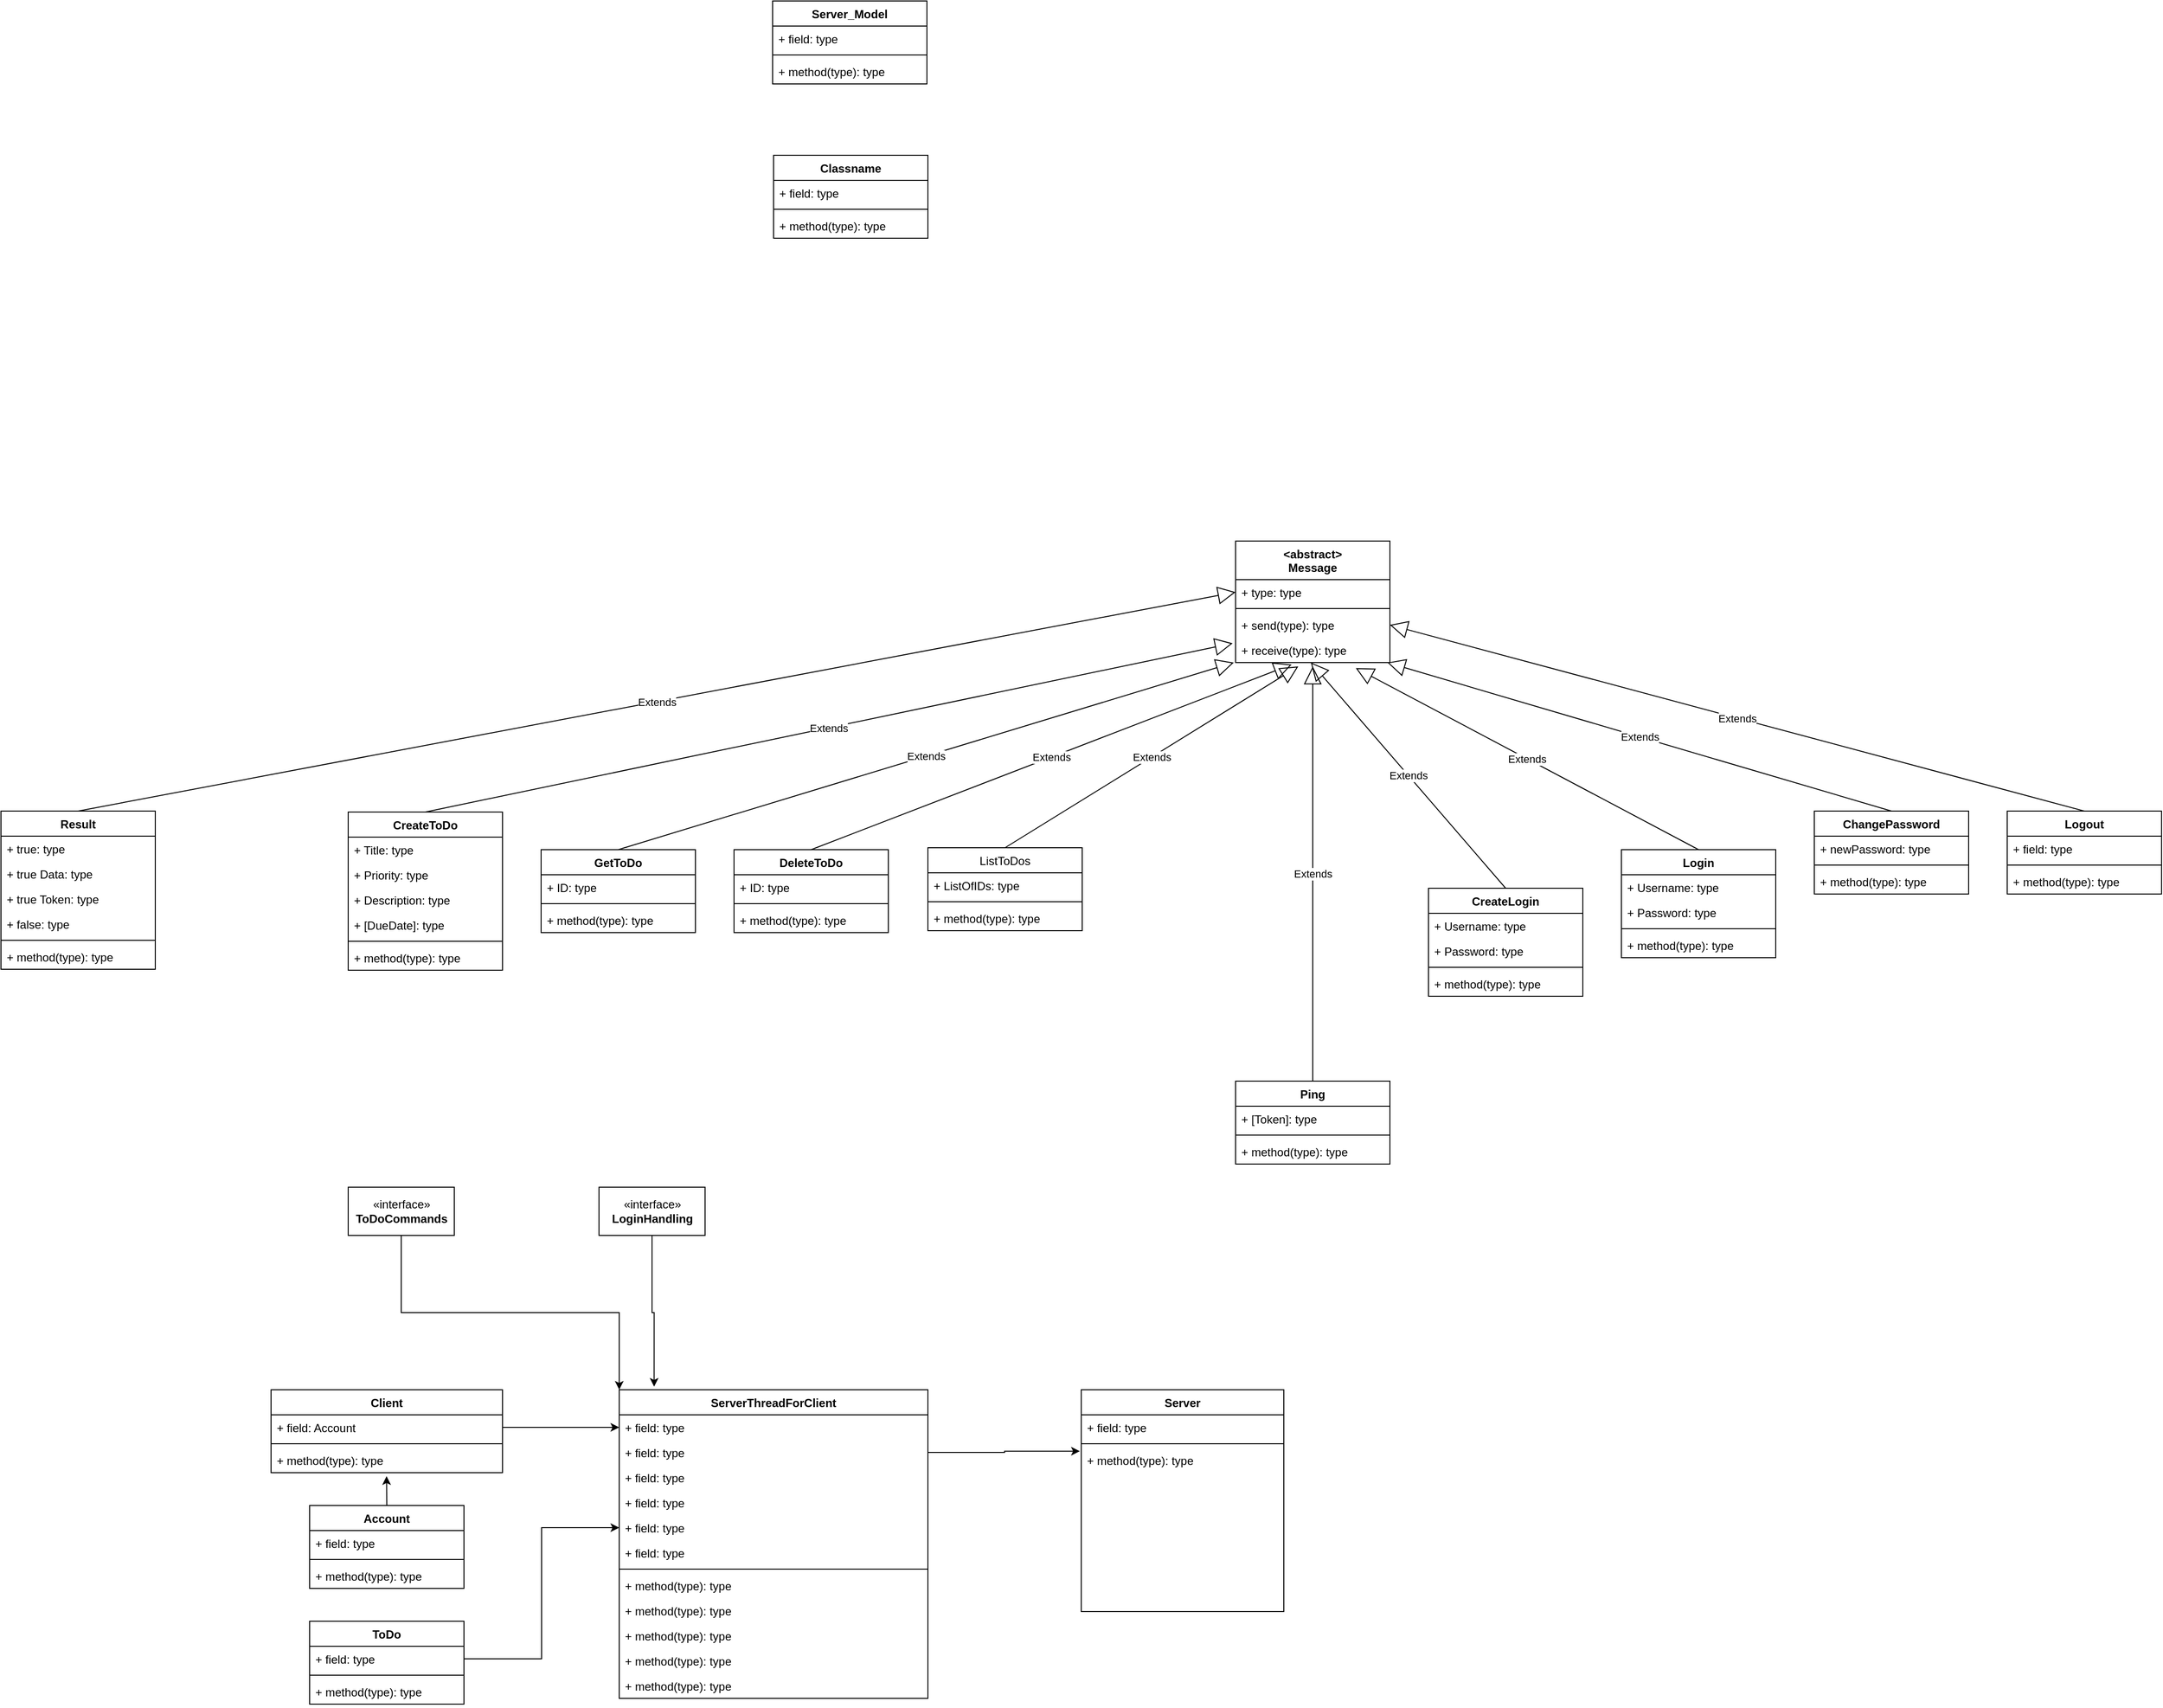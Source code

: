 <mxfile version="13.9.9" type="device" pages="2"><diagram id="no9WudZWAR67EoonctpQ" name="Klassenhierarchie"><mxGraphModel dx="1278" dy="948" grid="1" gridSize="10" guides="1" tooltips="1" connect="1" arrows="1" fold="1" page="1" pageScale="1" pageWidth="827" pageHeight="1169" math="0" shadow="0"><root><mxCell id="0"/><mxCell id="1" parent="0"/><mxCell id="TeXNoeXtq7g50QAQcH3q-9" value="ServerThreadForClient" style="swimlane;fontStyle=1;align=center;verticalAlign=top;childLayout=stackLayout;horizontal=1;startSize=26;horizontalStack=0;resizeParent=1;resizeParentMax=0;resizeLast=0;collapsible=1;marginBottom=0;" parent="1" vertex="1"><mxGeometry x="921" y="1560" width="320" height="320" as="geometry"/></mxCell><mxCell id="TeXNoeXtq7g50QAQcH3q-10" value="+ field: type" style="text;strokeColor=none;fillColor=none;align=left;verticalAlign=top;spacingLeft=4;spacingRight=4;overflow=hidden;rotatable=0;points=[[0,0.5],[1,0.5]];portConstraint=eastwest;" parent="TeXNoeXtq7g50QAQcH3q-9" vertex="1"><mxGeometry y="26" width="320" height="26" as="geometry"/></mxCell><mxCell id="2ueQhYWC2vpE7YcNVp2Y-5" value="+ field: type" style="text;strokeColor=none;fillColor=none;align=left;verticalAlign=top;spacingLeft=4;spacingRight=4;overflow=hidden;rotatable=0;points=[[0,0.5],[1,0.5]];portConstraint=eastwest;" vertex="1" parent="TeXNoeXtq7g50QAQcH3q-9"><mxGeometry y="52" width="320" height="26" as="geometry"/></mxCell><mxCell id="2ueQhYWC2vpE7YcNVp2Y-6" value="+ field: type" style="text;strokeColor=none;fillColor=none;align=left;verticalAlign=top;spacingLeft=4;spacingRight=4;overflow=hidden;rotatable=0;points=[[0,0.5],[1,0.5]];portConstraint=eastwest;" vertex="1" parent="TeXNoeXtq7g50QAQcH3q-9"><mxGeometry y="78" width="320" height="26" as="geometry"/></mxCell><mxCell id="2ueQhYWC2vpE7YcNVp2Y-7" value="+ field: type" style="text;strokeColor=none;fillColor=none;align=left;verticalAlign=top;spacingLeft=4;spacingRight=4;overflow=hidden;rotatable=0;points=[[0,0.5],[1,0.5]];portConstraint=eastwest;" vertex="1" parent="TeXNoeXtq7g50QAQcH3q-9"><mxGeometry y="104" width="320" height="26" as="geometry"/></mxCell><mxCell id="2ueQhYWC2vpE7YcNVp2Y-8" value="+ field: type" style="text;strokeColor=none;fillColor=none;align=left;verticalAlign=top;spacingLeft=4;spacingRight=4;overflow=hidden;rotatable=0;points=[[0,0.5],[1,0.5]];portConstraint=eastwest;" vertex="1" parent="TeXNoeXtq7g50QAQcH3q-9"><mxGeometry y="130" width="320" height="26" as="geometry"/></mxCell><mxCell id="2ueQhYWC2vpE7YcNVp2Y-9" value="+ field: type" style="text;strokeColor=none;fillColor=none;align=left;verticalAlign=top;spacingLeft=4;spacingRight=4;overflow=hidden;rotatable=0;points=[[0,0.5],[1,0.5]];portConstraint=eastwest;" vertex="1" parent="TeXNoeXtq7g50QAQcH3q-9"><mxGeometry y="156" width="320" height="26" as="geometry"/></mxCell><mxCell id="TeXNoeXtq7g50QAQcH3q-11" value="" style="line;strokeWidth=1;fillColor=none;align=left;verticalAlign=middle;spacingTop=-1;spacingLeft=3;spacingRight=3;rotatable=0;labelPosition=right;points=[];portConstraint=eastwest;" parent="TeXNoeXtq7g50QAQcH3q-9" vertex="1"><mxGeometry y="182" width="320" height="8" as="geometry"/></mxCell><mxCell id="TeXNoeXtq7g50QAQcH3q-12" value="+ method(type): type" style="text;strokeColor=none;fillColor=none;align=left;verticalAlign=top;spacingLeft=4;spacingRight=4;overflow=hidden;rotatable=0;points=[[0,0.5],[1,0.5]];portConstraint=eastwest;" parent="TeXNoeXtq7g50QAQcH3q-9" vertex="1"><mxGeometry y="190" width="320" height="26" as="geometry"/></mxCell><mxCell id="2ueQhYWC2vpE7YcNVp2Y-2" value="+ method(type): type" style="text;strokeColor=none;fillColor=none;align=left;verticalAlign=top;spacingLeft=4;spacingRight=4;overflow=hidden;rotatable=0;points=[[0,0.5],[1,0.5]];portConstraint=eastwest;" vertex="1" parent="TeXNoeXtq7g50QAQcH3q-9"><mxGeometry y="216" width="320" height="26" as="geometry"/></mxCell><mxCell id="2ueQhYWC2vpE7YcNVp2Y-10" value="+ method(type): type" style="text;strokeColor=none;fillColor=none;align=left;verticalAlign=top;spacingLeft=4;spacingRight=4;overflow=hidden;rotatable=0;points=[[0,0.5],[1,0.5]];portConstraint=eastwest;" vertex="1" parent="TeXNoeXtq7g50QAQcH3q-9"><mxGeometry y="242" width="320" height="26" as="geometry"/></mxCell><mxCell id="2ueQhYWC2vpE7YcNVp2Y-4" value="+ method(type): type" style="text;strokeColor=none;fillColor=none;align=left;verticalAlign=top;spacingLeft=4;spacingRight=4;overflow=hidden;rotatable=0;points=[[0,0.5],[1,0.5]];portConstraint=eastwest;" vertex="1" parent="TeXNoeXtq7g50QAQcH3q-9"><mxGeometry y="268" width="320" height="26" as="geometry"/></mxCell><mxCell id="2ueQhYWC2vpE7YcNVp2Y-3" value="+ method(type): type" style="text;strokeColor=none;fillColor=none;align=left;verticalAlign=top;spacingLeft=4;spacingRight=4;overflow=hidden;rotatable=0;points=[[0,0.5],[1,0.5]];portConstraint=eastwest;" vertex="1" parent="TeXNoeXtq7g50QAQcH3q-9"><mxGeometry y="294" width="320" height="26" as="geometry"/></mxCell><mxCell id="TeXNoeXtq7g50QAQcH3q-13" value="Client" style="swimlane;fontStyle=1;align=center;verticalAlign=top;childLayout=stackLayout;horizontal=1;startSize=26;horizontalStack=0;resizeParent=1;resizeParentMax=0;resizeLast=0;collapsible=1;marginBottom=0;" parent="1" vertex="1"><mxGeometry x="560" y="1560" width="240" height="86" as="geometry"/></mxCell><mxCell id="TeXNoeXtq7g50QAQcH3q-14" value="+ field: Account" style="text;strokeColor=none;fillColor=none;align=left;verticalAlign=top;spacingLeft=4;spacingRight=4;overflow=hidden;rotatable=0;points=[[0,0.5],[1,0.5]];portConstraint=eastwest;" parent="TeXNoeXtq7g50QAQcH3q-13" vertex="1"><mxGeometry y="26" width="240" height="26" as="geometry"/></mxCell><mxCell id="TeXNoeXtq7g50QAQcH3q-15" value="" style="line;strokeWidth=1;fillColor=none;align=left;verticalAlign=middle;spacingTop=-1;spacingLeft=3;spacingRight=3;rotatable=0;labelPosition=right;points=[];portConstraint=eastwest;" parent="TeXNoeXtq7g50QAQcH3q-13" vertex="1"><mxGeometry y="52" width="240" height="8" as="geometry"/></mxCell><mxCell id="TeXNoeXtq7g50QAQcH3q-16" value="+ method(type): type" style="text;strokeColor=none;fillColor=none;align=left;verticalAlign=top;spacingLeft=4;spacingRight=4;overflow=hidden;rotatable=0;points=[[0,0.5],[1,0.5]];portConstraint=eastwest;" parent="TeXNoeXtq7g50QAQcH3q-13" vertex="1"><mxGeometry y="60" width="240" height="26" as="geometry"/></mxCell><mxCell id="2ueQhYWC2vpE7YcNVp2Y-13" style="edgeStyle=orthogonalEdgeStyle;rounded=0;orthogonalLoop=1;jettySize=auto;html=1;exitX=0.5;exitY=0;exitDx=0;exitDy=0;entryX=0.499;entryY=1.14;entryDx=0;entryDy=0;entryPerimeter=0;" edge="1" parent="1" source="TeXNoeXtq7g50QAQcH3q-17" target="TeXNoeXtq7g50QAQcH3q-16"><mxGeometry relative="1" as="geometry"/></mxCell><mxCell id="TeXNoeXtq7g50QAQcH3q-17" value="Account" style="swimlane;fontStyle=1;align=center;verticalAlign=top;childLayout=stackLayout;horizontal=1;startSize=26;horizontalStack=0;resizeParent=1;resizeParentMax=0;resizeLast=0;collapsible=1;marginBottom=0;" parent="1" vertex="1"><mxGeometry x="600" y="1680" width="160" height="86" as="geometry"/></mxCell><mxCell id="TeXNoeXtq7g50QAQcH3q-18" value="+ field: type" style="text;strokeColor=none;fillColor=none;align=left;verticalAlign=top;spacingLeft=4;spacingRight=4;overflow=hidden;rotatable=0;points=[[0,0.5],[1,0.5]];portConstraint=eastwest;" parent="TeXNoeXtq7g50QAQcH3q-17" vertex="1"><mxGeometry y="26" width="160" height="26" as="geometry"/></mxCell><mxCell id="TeXNoeXtq7g50QAQcH3q-19" value="" style="line;strokeWidth=1;fillColor=none;align=left;verticalAlign=middle;spacingTop=-1;spacingLeft=3;spacingRight=3;rotatable=0;labelPosition=right;points=[];portConstraint=eastwest;" parent="TeXNoeXtq7g50QAQcH3q-17" vertex="1"><mxGeometry y="52" width="160" height="8" as="geometry"/></mxCell><mxCell id="TeXNoeXtq7g50QAQcH3q-20" value="+ method(type): type" style="text;strokeColor=none;fillColor=none;align=left;verticalAlign=top;spacingLeft=4;spacingRight=4;overflow=hidden;rotatable=0;points=[[0,0.5],[1,0.5]];portConstraint=eastwest;" parent="TeXNoeXtq7g50QAQcH3q-17" vertex="1"><mxGeometry y="60" width="160" height="26" as="geometry"/></mxCell><mxCell id="TeXNoeXtq7g50QAQcH3q-21" value="Server" style="swimlane;fontStyle=1;align=center;verticalAlign=top;childLayout=stackLayout;horizontal=1;startSize=26;horizontalStack=0;resizeParent=1;resizeParentMax=0;resizeLast=0;collapsible=1;marginBottom=0;" parent="1" vertex="1"><mxGeometry x="1400" y="1560" width="210" height="230" as="geometry"/></mxCell><mxCell id="TeXNoeXtq7g50QAQcH3q-22" value="+ field: type" style="text;strokeColor=none;fillColor=none;align=left;verticalAlign=top;spacingLeft=4;spacingRight=4;overflow=hidden;rotatable=0;points=[[0,0.5],[1,0.5]];portConstraint=eastwest;" parent="TeXNoeXtq7g50QAQcH3q-21" vertex="1"><mxGeometry y="26" width="210" height="26" as="geometry"/></mxCell><mxCell id="TeXNoeXtq7g50QAQcH3q-23" value="" style="line;strokeWidth=1;fillColor=none;align=left;verticalAlign=middle;spacingTop=-1;spacingLeft=3;spacingRight=3;rotatable=0;labelPosition=right;points=[];portConstraint=eastwest;" parent="TeXNoeXtq7g50QAQcH3q-21" vertex="1"><mxGeometry y="52" width="210" height="8" as="geometry"/></mxCell><mxCell id="TeXNoeXtq7g50QAQcH3q-24" value="+ method(type): type" style="text;strokeColor=none;fillColor=none;align=left;verticalAlign=top;spacingLeft=4;spacingRight=4;overflow=hidden;rotatable=0;points=[[0,0.5],[1,0.5]];portConstraint=eastwest;" parent="TeXNoeXtq7g50QAQcH3q-21" vertex="1"><mxGeometry y="60" width="210" height="170" as="geometry"/></mxCell><mxCell id="TeXNoeXtq7g50QAQcH3q-25" value="ToDo" style="swimlane;fontStyle=1;align=center;verticalAlign=top;childLayout=stackLayout;horizontal=1;startSize=26;horizontalStack=0;resizeParent=1;resizeParentMax=0;resizeLast=0;collapsible=1;marginBottom=0;" parent="1" vertex="1"><mxGeometry x="600" y="1800" width="160" height="86" as="geometry"/></mxCell><mxCell id="TeXNoeXtq7g50QAQcH3q-26" value="+ field: type" style="text;strokeColor=none;fillColor=none;align=left;verticalAlign=top;spacingLeft=4;spacingRight=4;overflow=hidden;rotatable=0;points=[[0,0.5],[1,0.5]];portConstraint=eastwest;" parent="TeXNoeXtq7g50QAQcH3q-25" vertex="1"><mxGeometry y="26" width="160" height="26" as="geometry"/></mxCell><mxCell id="TeXNoeXtq7g50QAQcH3q-27" value="" style="line;strokeWidth=1;fillColor=none;align=left;verticalAlign=middle;spacingTop=-1;spacingLeft=3;spacingRight=3;rotatable=0;labelPosition=right;points=[];portConstraint=eastwest;" parent="TeXNoeXtq7g50QAQcH3q-25" vertex="1"><mxGeometry y="52" width="160" height="8" as="geometry"/></mxCell><mxCell id="TeXNoeXtq7g50QAQcH3q-28" value="+ method(type): type" style="text;strokeColor=none;fillColor=none;align=left;verticalAlign=top;spacingLeft=4;spacingRight=4;overflow=hidden;rotatable=0;points=[[0,0.5],[1,0.5]];portConstraint=eastwest;" parent="TeXNoeXtq7g50QAQcH3q-25" vertex="1"><mxGeometry y="60" width="160" height="26" as="geometry"/></mxCell><mxCell id="TeXNoeXtq7g50QAQcH3q-30" value="&lt;abstract&gt;&#10;Message" style="swimlane;fontStyle=1;align=center;verticalAlign=top;childLayout=stackLayout;horizontal=1;startSize=40;horizontalStack=0;resizeParent=1;resizeParentMax=0;resizeLast=0;collapsible=1;marginBottom=0;" parent="1" vertex="1"><mxGeometry x="1560" y="680" width="160" height="126" as="geometry"/></mxCell><mxCell id="TeXNoeXtq7g50QAQcH3q-31" value="+ type: type" style="text;strokeColor=none;fillColor=none;align=left;verticalAlign=top;spacingLeft=4;spacingRight=4;overflow=hidden;rotatable=0;points=[[0,0.5],[1,0.5]];portConstraint=eastwest;" parent="TeXNoeXtq7g50QAQcH3q-30" vertex="1"><mxGeometry y="40" width="160" height="26" as="geometry"/></mxCell><mxCell id="TeXNoeXtq7g50QAQcH3q-32" value="" style="line;strokeWidth=1;fillColor=none;align=left;verticalAlign=middle;spacingTop=-1;spacingLeft=3;spacingRight=3;rotatable=0;labelPosition=right;points=[];portConstraint=eastwest;" parent="TeXNoeXtq7g50QAQcH3q-30" vertex="1"><mxGeometry y="66" width="160" height="8" as="geometry"/></mxCell><mxCell id="TeXNoeXtq7g50QAQcH3q-33" value="+ send(type): type" style="text;strokeColor=none;fillColor=none;align=left;verticalAlign=top;spacingLeft=4;spacingRight=4;overflow=hidden;rotatable=0;points=[[0,0.5],[1,0.5]];portConstraint=eastwest;" parent="TeXNoeXtq7g50QAQcH3q-30" vertex="1"><mxGeometry y="74" width="160" height="26" as="geometry"/></mxCell><mxCell id="TeXNoeXtq7g50QAQcH3q-34" value="+ receive(type): type" style="text;strokeColor=none;fillColor=none;align=left;verticalAlign=top;spacingLeft=4;spacingRight=4;overflow=hidden;rotatable=0;points=[[0,0.5],[1,0.5]];portConstraint=eastwest;" parent="TeXNoeXtq7g50QAQcH3q-30" vertex="1"><mxGeometry y="100" width="160" height="26" as="geometry"/></mxCell><mxCell id="TeXNoeXtq7g50QAQcH3q-35" value="CreateLogin" style="swimlane;fontStyle=1;align=center;verticalAlign=top;childLayout=stackLayout;horizontal=1;startSize=26;horizontalStack=0;resizeParent=1;resizeParentMax=0;resizeLast=0;collapsible=1;marginBottom=0;" parent="1" vertex="1"><mxGeometry x="1760" y="1040" width="160" height="112" as="geometry"/></mxCell><mxCell id="TeXNoeXtq7g50QAQcH3q-39" value="Extends" style="endArrow=block;endSize=16;endFill=0;html=1;entryX=0.488;entryY=1;entryDx=0;entryDy=0;entryPerimeter=0;" parent="TeXNoeXtq7g50QAQcH3q-35" target="TeXNoeXtq7g50QAQcH3q-34" edge="1"><mxGeometry width="160" relative="1" as="geometry"><mxPoint x="80" as="sourcePoint"/><mxPoint x="240" as="targetPoint"/></mxGeometry></mxCell><mxCell id="TeXNoeXtq7g50QAQcH3q-36" value="+ Username: type" style="text;strokeColor=none;fillColor=none;align=left;verticalAlign=top;spacingLeft=4;spacingRight=4;overflow=hidden;rotatable=0;points=[[0,0.5],[1,0.5]];portConstraint=eastwest;" parent="TeXNoeXtq7g50QAQcH3q-35" vertex="1"><mxGeometry y="26" width="160" height="26" as="geometry"/></mxCell><mxCell id="TeXNoeXtq7g50QAQcH3q-79" value="+ Password: type" style="text;strokeColor=none;fillColor=none;align=left;verticalAlign=top;spacingLeft=4;spacingRight=4;overflow=hidden;rotatable=0;points=[[0,0.5],[1,0.5]];portConstraint=eastwest;" parent="TeXNoeXtq7g50QAQcH3q-35" vertex="1"><mxGeometry y="52" width="160" height="26" as="geometry"/></mxCell><mxCell id="TeXNoeXtq7g50QAQcH3q-37" value="" style="line;strokeWidth=1;fillColor=none;align=left;verticalAlign=middle;spacingTop=-1;spacingLeft=3;spacingRight=3;rotatable=0;labelPosition=right;points=[];portConstraint=eastwest;" parent="TeXNoeXtq7g50QAQcH3q-35" vertex="1"><mxGeometry y="78" width="160" height="8" as="geometry"/></mxCell><mxCell id="TeXNoeXtq7g50QAQcH3q-38" value="+ method(type): type" style="text;strokeColor=none;fillColor=none;align=left;verticalAlign=top;spacingLeft=4;spacingRight=4;overflow=hidden;rotatable=0;points=[[0,0.5],[1,0.5]];portConstraint=eastwest;" parent="TeXNoeXtq7g50QAQcH3q-35" vertex="1"><mxGeometry y="86" width="160" height="26" as="geometry"/></mxCell><mxCell id="TeXNoeXtq7g50QAQcH3q-44" value="ChangePassword" style="swimlane;fontStyle=1;align=center;verticalAlign=top;childLayout=stackLayout;horizontal=1;startSize=26;horizontalStack=0;resizeParent=1;resizeParentMax=0;resizeLast=0;collapsible=1;marginBottom=0;" parent="1" vertex="1"><mxGeometry x="2160" y="960" width="160" height="86" as="geometry"/></mxCell><mxCell id="TeXNoeXtq7g50QAQcH3q-45" value="Extends" style="endArrow=block;endSize=16;endFill=0;html=1;entryX=0.984;entryY=1;entryDx=0;entryDy=0;entryPerimeter=0;" parent="TeXNoeXtq7g50QAQcH3q-44" target="TeXNoeXtq7g50QAQcH3q-34" edge="1"><mxGeometry width="160" relative="1" as="geometry"><mxPoint x="80" as="sourcePoint"/><mxPoint x="240" as="targetPoint"/></mxGeometry></mxCell><mxCell id="TeXNoeXtq7g50QAQcH3q-46" value="+ newPassword: type" style="text;strokeColor=none;fillColor=none;align=left;verticalAlign=top;spacingLeft=4;spacingRight=4;overflow=hidden;rotatable=0;points=[[0,0.5],[1,0.5]];portConstraint=eastwest;" parent="TeXNoeXtq7g50QAQcH3q-44" vertex="1"><mxGeometry y="26" width="160" height="26" as="geometry"/></mxCell><mxCell id="TeXNoeXtq7g50QAQcH3q-47" value="" style="line;strokeWidth=1;fillColor=none;align=left;verticalAlign=middle;spacingTop=-1;spacingLeft=3;spacingRight=3;rotatable=0;labelPosition=right;points=[];portConstraint=eastwest;" parent="TeXNoeXtq7g50QAQcH3q-44" vertex="1"><mxGeometry y="52" width="160" height="8" as="geometry"/></mxCell><mxCell id="TeXNoeXtq7g50QAQcH3q-48" value="+ method(type): type" style="text;strokeColor=none;fillColor=none;align=left;verticalAlign=top;spacingLeft=4;spacingRight=4;overflow=hidden;rotatable=0;points=[[0,0.5],[1,0.5]];portConstraint=eastwest;" parent="TeXNoeXtq7g50QAQcH3q-44" vertex="1"><mxGeometry y="60" width="160" height="26" as="geometry"/></mxCell><mxCell id="TeXNoeXtq7g50QAQcH3q-49" value="Logout" style="swimlane;fontStyle=1;align=center;verticalAlign=top;childLayout=stackLayout;horizontal=1;startSize=26;horizontalStack=0;resizeParent=1;resizeParentMax=0;resizeLast=0;collapsible=1;marginBottom=0;" parent="1" vertex="1"><mxGeometry x="2360" y="960" width="160" height="86" as="geometry"/></mxCell><mxCell id="TeXNoeXtq7g50QAQcH3q-50" value="Extends" style="endArrow=block;endSize=16;endFill=0;html=1;entryX=1;entryY=0.5;entryDx=0;entryDy=0;" parent="TeXNoeXtq7g50QAQcH3q-49" target="TeXNoeXtq7g50QAQcH3q-33" edge="1"><mxGeometry width="160" relative="1" as="geometry"><mxPoint x="80" as="sourcePoint"/><mxPoint x="240" as="targetPoint"/></mxGeometry></mxCell><mxCell id="TeXNoeXtq7g50QAQcH3q-51" value="+ field: type" style="text;strokeColor=none;fillColor=none;align=left;verticalAlign=top;spacingLeft=4;spacingRight=4;overflow=hidden;rotatable=0;points=[[0,0.5],[1,0.5]];portConstraint=eastwest;" parent="TeXNoeXtq7g50QAQcH3q-49" vertex="1"><mxGeometry y="26" width="160" height="26" as="geometry"/></mxCell><mxCell id="TeXNoeXtq7g50QAQcH3q-52" value="" style="line;strokeWidth=1;fillColor=none;align=left;verticalAlign=middle;spacingTop=-1;spacingLeft=3;spacingRight=3;rotatable=0;labelPosition=right;points=[];portConstraint=eastwest;" parent="TeXNoeXtq7g50QAQcH3q-49" vertex="1"><mxGeometry y="52" width="160" height="8" as="geometry"/></mxCell><mxCell id="TeXNoeXtq7g50QAQcH3q-53" value="+ method(type): type" style="text;strokeColor=none;fillColor=none;align=left;verticalAlign=top;spacingLeft=4;spacingRight=4;overflow=hidden;rotatable=0;points=[[0,0.5],[1,0.5]];portConstraint=eastwest;" parent="TeXNoeXtq7g50QAQcH3q-49" vertex="1"><mxGeometry y="60" width="160" height="26" as="geometry"/></mxCell><mxCell id="TeXNoeXtq7g50QAQcH3q-54" value="CreateToDo" style="swimlane;fontStyle=1;align=center;verticalAlign=top;childLayout=stackLayout;horizontal=1;startSize=26;horizontalStack=0;resizeParent=1;resizeParentMax=0;resizeLast=0;collapsible=1;marginBottom=0;" parent="1" vertex="1"><mxGeometry x="640" y="961" width="160" height="164" as="geometry"/></mxCell><mxCell id="TeXNoeXtq7g50QAQcH3q-55" value="Extends" style="endArrow=block;endSize=16;endFill=0;html=1;entryX=-0.019;entryY=0.231;entryDx=0;entryDy=0;entryPerimeter=0;" parent="TeXNoeXtq7g50QAQcH3q-54" target="TeXNoeXtq7g50QAQcH3q-34" edge="1"><mxGeometry width="160" relative="1" as="geometry"><mxPoint x="80" as="sourcePoint"/><mxPoint x="240" as="targetPoint"/></mxGeometry></mxCell><mxCell id="TeXNoeXtq7g50QAQcH3q-56" value="+ Title: type" style="text;strokeColor=none;fillColor=none;align=left;verticalAlign=top;spacingLeft=4;spacingRight=4;overflow=hidden;rotatable=0;points=[[0,0.5],[1,0.5]];portConstraint=eastwest;" parent="TeXNoeXtq7g50QAQcH3q-54" vertex="1"><mxGeometry y="26" width="160" height="26" as="geometry"/></mxCell><mxCell id="TeXNoeXtq7g50QAQcH3q-86" value="+ Priority: type" style="text;strokeColor=none;fillColor=none;align=left;verticalAlign=top;spacingLeft=4;spacingRight=4;overflow=hidden;rotatable=0;points=[[0,0.5],[1,0.5]];portConstraint=eastwest;" parent="TeXNoeXtq7g50QAQcH3q-54" vertex="1"><mxGeometry y="52" width="160" height="26" as="geometry"/></mxCell><mxCell id="TeXNoeXtq7g50QAQcH3q-87" value="+ Description: type" style="text;strokeColor=none;fillColor=none;align=left;verticalAlign=top;spacingLeft=4;spacingRight=4;overflow=hidden;rotatable=0;points=[[0,0.5],[1,0.5]];portConstraint=eastwest;" parent="TeXNoeXtq7g50QAQcH3q-54" vertex="1"><mxGeometry y="78" width="160" height="26" as="geometry"/></mxCell><mxCell id="TeXNoeXtq7g50QAQcH3q-88" value="+ [DueDate]: type" style="text;strokeColor=none;fillColor=none;align=left;verticalAlign=top;spacingLeft=4;spacingRight=4;overflow=hidden;rotatable=0;points=[[0,0.5],[1,0.5]];portConstraint=eastwest;" parent="TeXNoeXtq7g50QAQcH3q-54" vertex="1"><mxGeometry y="104" width="160" height="26" as="geometry"/></mxCell><mxCell id="TeXNoeXtq7g50QAQcH3q-57" value="" style="line;strokeWidth=1;fillColor=none;align=left;verticalAlign=middle;spacingTop=-1;spacingLeft=3;spacingRight=3;rotatable=0;labelPosition=right;points=[];portConstraint=eastwest;" parent="TeXNoeXtq7g50QAQcH3q-54" vertex="1"><mxGeometry y="130" width="160" height="8" as="geometry"/></mxCell><mxCell id="TeXNoeXtq7g50QAQcH3q-58" value="+ method(type): type" style="text;strokeColor=none;fillColor=none;align=left;verticalAlign=top;spacingLeft=4;spacingRight=4;overflow=hidden;rotatable=0;points=[[0,0.5],[1,0.5]];portConstraint=eastwest;" parent="TeXNoeXtq7g50QAQcH3q-54" vertex="1"><mxGeometry y="138" width="160" height="26" as="geometry"/></mxCell><mxCell id="TeXNoeXtq7g50QAQcH3q-59" value="GetToDo" style="swimlane;fontStyle=1;align=center;verticalAlign=top;childLayout=stackLayout;horizontal=1;startSize=26;horizontalStack=0;resizeParent=1;resizeParentMax=0;resizeLast=0;collapsible=1;marginBottom=0;" parent="1" vertex="1"><mxGeometry x="840" y="1000" width="160" height="86" as="geometry"/></mxCell><mxCell id="TeXNoeXtq7g50QAQcH3q-60" value="Extends" style="endArrow=block;endSize=16;endFill=0;html=1;entryX=-0.012;entryY=1;entryDx=0;entryDy=0;entryPerimeter=0;" parent="TeXNoeXtq7g50QAQcH3q-59" target="TeXNoeXtq7g50QAQcH3q-34" edge="1"><mxGeometry width="160" relative="1" as="geometry"><mxPoint x="80" as="sourcePoint"/><mxPoint x="240" as="targetPoint"/></mxGeometry></mxCell><mxCell id="TeXNoeXtq7g50QAQcH3q-61" value="+ ID: type" style="text;strokeColor=none;fillColor=none;align=left;verticalAlign=top;spacingLeft=4;spacingRight=4;overflow=hidden;rotatable=0;points=[[0,0.5],[1,0.5]];portConstraint=eastwest;" parent="TeXNoeXtq7g50QAQcH3q-59" vertex="1"><mxGeometry y="26" width="160" height="26" as="geometry"/></mxCell><mxCell id="TeXNoeXtq7g50QAQcH3q-62" value="" style="line;strokeWidth=1;fillColor=none;align=left;verticalAlign=middle;spacingTop=-1;spacingLeft=3;spacingRight=3;rotatable=0;labelPosition=right;points=[];portConstraint=eastwest;" parent="TeXNoeXtq7g50QAQcH3q-59" vertex="1"><mxGeometry y="52" width="160" height="8" as="geometry"/></mxCell><mxCell id="TeXNoeXtq7g50QAQcH3q-63" value="+ method(type): type" style="text;strokeColor=none;fillColor=none;align=left;verticalAlign=top;spacingLeft=4;spacingRight=4;overflow=hidden;rotatable=0;points=[[0,0.5],[1,0.5]];portConstraint=eastwest;" parent="TeXNoeXtq7g50QAQcH3q-59" vertex="1"><mxGeometry y="60" width="160" height="26" as="geometry"/></mxCell><mxCell id="TeXNoeXtq7g50QAQcH3q-64" value="DeleteToDo" style="swimlane;fontStyle=1;align=center;verticalAlign=top;childLayout=stackLayout;horizontal=1;startSize=26;horizontalStack=0;resizeParent=1;resizeParentMax=0;resizeLast=0;collapsible=1;marginBottom=0;" parent="1" vertex="1"><mxGeometry x="1040" y="1000" width="160" height="86" as="geometry"/></mxCell><mxCell id="TeXNoeXtq7g50QAQcH3q-65" value="Extends" style="endArrow=block;endSize=16;endFill=0;html=1;entryX=0.363;entryY=1.077;entryDx=0;entryDy=0;entryPerimeter=0;" parent="TeXNoeXtq7g50QAQcH3q-64" target="TeXNoeXtq7g50QAQcH3q-34" edge="1"><mxGeometry width="160" relative="1" as="geometry"><mxPoint x="80" as="sourcePoint"/><mxPoint x="240" as="targetPoint"/></mxGeometry></mxCell><mxCell id="TeXNoeXtq7g50QAQcH3q-66" value="+ ID: type" style="text;strokeColor=none;fillColor=none;align=left;verticalAlign=top;spacingLeft=4;spacingRight=4;overflow=hidden;rotatable=0;points=[[0,0.5],[1,0.5]];portConstraint=eastwest;" parent="TeXNoeXtq7g50QAQcH3q-64" vertex="1"><mxGeometry y="26" width="160" height="26" as="geometry"/></mxCell><mxCell id="TeXNoeXtq7g50QAQcH3q-67" value="" style="line;strokeWidth=1;fillColor=none;align=left;verticalAlign=middle;spacingTop=-1;spacingLeft=3;spacingRight=3;rotatable=0;labelPosition=right;points=[];portConstraint=eastwest;" parent="TeXNoeXtq7g50QAQcH3q-64" vertex="1"><mxGeometry y="52" width="160" height="8" as="geometry"/></mxCell><mxCell id="TeXNoeXtq7g50QAQcH3q-68" value="+ method(type): type" style="text;strokeColor=none;fillColor=none;align=left;verticalAlign=top;spacingLeft=4;spacingRight=4;overflow=hidden;rotatable=0;points=[[0,0.5],[1,0.5]];portConstraint=eastwest;" parent="TeXNoeXtq7g50QAQcH3q-64" vertex="1"><mxGeometry y="60" width="160" height="26" as="geometry"/></mxCell><mxCell id="TeXNoeXtq7g50QAQcH3q-69" value="ListToDos" style="swimlane;fontStyle=0;align=center;verticalAlign=top;childLayout=stackLayout;horizontal=1;startSize=26;horizontalStack=0;resizeParent=1;resizeParentMax=0;resizeLast=0;collapsible=1;marginBottom=0;" parent="1" vertex="1"><mxGeometry x="1241" y="998" width="160" height="86" as="geometry"/></mxCell><mxCell id="TeXNoeXtq7g50QAQcH3q-70" value="Extends" style="endArrow=block;endSize=16;endFill=0;html=1;entryX=0.406;entryY=1.154;entryDx=0;entryDy=0;entryPerimeter=0;" parent="TeXNoeXtq7g50QAQcH3q-69" target="TeXNoeXtq7g50QAQcH3q-34" edge="1"><mxGeometry width="160" relative="1" as="geometry"><mxPoint x="80" as="sourcePoint"/><mxPoint x="339" y="-188" as="targetPoint"/></mxGeometry></mxCell><mxCell id="TeXNoeXtq7g50QAQcH3q-71" value="+ ListOfIDs: type" style="text;strokeColor=none;fillColor=none;align=left;verticalAlign=top;spacingLeft=4;spacingRight=4;overflow=hidden;rotatable=0;points=[[0,0.5],[1,0.5]];portConstraint=eastwest;" parent="TeXNoeXtq7g50QAQcH3q-69" vertex="1"><mxGeometry y="26" width="160" height="26" as="geometry"/></mxCell><mxCell id="TeXNoeXtq7g50QAQcH3q-72" value="" style="line;strokeWidth=1;fillColor=none;align=left;verticalAlign=middle;spacingTop=-1;spacingLeft=3;spacingRight=3;rotatable=0;labelPosition=right;points=[];portConstraint=eastwest;" parent="TeXNoeXtq7g50QAQcH3q-69" vertex="1"><mxGeometry y="52" width="160" height="8" as="geometry"/></mxCell><mxCell id="TeXNoeXtq7g50QAQcH3q-73" value="+ method(type): type" style="text;strokeColor=none;fillColor=none;align=left;verticalAlign=top;spacingLeft=4;spacingRight=4;overflow=hidden;rotatable=0;points=[[0,0.5],[1,0.5]];portConstraint=eastwest;" parent="TeXNoeXtq7g50QAQcH3q-69" vertex="1"><mxGeometry y="60" width="160" height="26" as="geometry"/></mxCell><mxCell id="TeXNoeXtq7g50QAQcH3q-74" value="Ping" style="swimlane;fontStyle=1;align=center;verticalAlign=top;childLayout=stackLayout;horizontal=1;startSize=26;horizontalStack=0;resizeParent=1;resizeParentMax=0;resizeLast=0;collapsible=1;marginBottom=0;" parent="1" vertex="1"><mxGeometry x="1560" y="1240" width="160" height="86" as="geometry"/></mxCell><mxCell id="TeXNoeXtq7g50QAQcH3q-75" value="Extends" style="endArrow=block;endSize=16;endFill=0;html=1;" parent="TeXNoeXtq7g50QAQcH3q-74" edge="1"><mxGeometry width="160" relative="1" as="geometry"><mxPoint x="80" as="sourcePoint"/><mxPoint x="80" y="-430" as="targetPoint"/></mxGeometry></mxCell><mxCell id="TeXNoeXtq7g50QAQcH3q-76" value="+ [Token]: type" style="text;strokeColor=none;fillColor=none;align=left;verticalAlign=top;spacingLeft=4;spacingRight=4;overflow=hidden;rotatable=0;points=[[0,0.5],[1,0.5]];portConstraint=eastwest;" parent="TeXNoeXtq7g50QAQcH3q-74" vertex="1"><mxGeometry y="26" width="160" height="26" as="geometry"/></mxCell><mxCell id="TeXNoeXtq7g50QAQcH3q-77" value="" style="line;strokeWidth=1;fillColor=none;align=left;verticalAlign=middle;spacingTop=-1;spacingLeft=3;spacingRight=3;rotatable=0;labelPosition=right;points=[];portConstraint=eastwest;" parent="TeXNoeXtq7g50QAQcH3q-74" vertex="1"><mxGeometry y="52" width="160" height="8" as="geometry"/></mxCell><mxCell id="TeXNoeXtq7g50QAQcH3q-78" value="+ method(type): type" style="text;strokeColor=none;fillColor=none;align=left;verticalAlign=top;spacingLeft=4;spacingRight=4;overflow=hidden;rotatable=0;points=[[0,0.5],[1,0.5]];portConstraint=eastwest;" parent="TeXNoeXtq7g50QAQcH3q-74" vertex="1"><mxGeometry y="60" width="160" height="26" as="geometry"/></mxCell><mxCell id="TeXNoeXtq7g50QAQcH3q-80" value="Login" style="swimlane;fontStyle=1;align=center;verticalAlign=top;childLayout=stackLayout;horizontal=1;startSize=26;horizontalStack=0;resizeParent=1;resizeParentMax=0;resizeLast=0;collapsible=1;marginBottom=0;" parent="1" vertex="1"><mxGeometry x="1960" y="1000" width="160" height="112" as="geometry"/></mxCell><mxCell id="TeXNoeXtq7g50QAQcH3q-81" value="Extends" style="endArrow=block;endSize=16;endFill=0;html=1;entryX=0.779;entryY=1.22;entryDx=0;entryDy=0;entryPerimeter=0;" parent="TeXNoeXtq7g50QAQcH3q-80" target="TeXNoeXtq7g50QAQcH3q-34" edge="1"><mxGeometry width="160" relative="1" as="geometry"><mxPoint x="80" as="sourcePoint"/><mxPoint x="240" as="targetPoint"/></mxGeometry></mxCell><mxCell id="TeXNoeXtq7g50QAQcH3q-82" value="+ Username: type" style="text;strokeColor=none;fillColor=none;align=left;verticalAlign=top;spacingLeft=4;spacingRight=4;overflow=hidden;rotatable=0;points=[[0,0.5],[1,0.5]];portConstraint=eastwest;" parent="TeXNoeXtq7g50QAQcH3q-80" vertex="1"><mxGeometry y="26" width="160" height="26" as="geometry"/></mxCell><mxCell id="TeXNoeXtq7g50QAQcH3q-83" value="+ Password: type" style="text;strokeColor=none;fillColor=none;align=left;verticalAlign=top;spacingLeft=4;spacingRight=4;overflow=hidden;rotatable=0;points=[[0,0.5],[1,0.5]];portConstraint=eastwest;" parent="TeXNoeXtq7g50QAQcH3q-80" vertex="1"><mxGeometry y="52" width="160" height="26" as="geometry"/></mxCell><mxCell id="TeXNoeXtq7g50QAQcH3q-84" value="" style="line;strokeWidth=1;fillColor=none;align=left;verticalAlign=middle;spacingTop=-1;spacingLeft=3;spacingRight=3;rotatable=0;labelPosition=right;points=[];portConstraint=eastwest;" parent="TeXNoeXtq7g50QAQcH3q-80" vertex="1"><mxGeometry y="78" width="160" height="8" as="geometry"/></mxCell><mxCell id="TeXNoeXtq7g50QAQcH3q-85" value="+ method(type): type" style="text;strokeColor=none;fillColor=none;align=left;verticalAlign=top;spacingLeft=4;spacingRight=4;overflow=hidden;rotatable=0;points=[[0,0.5],[1,0.5]];portConstraint=eastwest;" parent="TeXNoeXtq7g50QAQcH3q-80" vertex="1"><mxGeometry y="86" width="160" height="26" as="geometry"/></mxCell><mxCell id="TeXNoeXtq7g50QAQcH3q-89" value="Result" style="swimlane;fontStyle=1;align=center;verticalAlign=top;childLayout=stackLayout;horizontal=1;startSize=26;horizontalStack=0;resizeParent=1;resizeParentMax=0;resizeLast=0;collapsible=1;marginBottom=0;" parent="1" vertex="1"><mxGeometry x="280" y="960" width="160" height="164" as="geometry"/></mxCell><mxCell id="TeXNoeXtq7g50QAQcH3q-90" value="+ true: type" style="text;strokeColor=none;fillColor=none;align=left;verticalAlign=top;spacingLeft=4;spacingRight=4;overflow=hidden;rotatable=0;points=[[0,0.5],[1,0.5]];portConstraint=eastwest;" parent="TeXNoeXtq7g50QAQcH3q-89" vertex="1"><mxGeometry y="26" width="160" height="26" as="geometry"/></mxCell><mxCell id="TeXNoeXtq7g50QAQcH3q-95" value="+ true Data: type" style="text;strokeColor=none;fillColor=none;align=left;verticalAlign=top;spacingLeft=4;spacingRight=4;overflow=hidden;rotatable=0;points=[[0,0.5],[1,0.5]];portConstraint=eastwest;" parent="TeXNoeXtq7g50QAQcH3q-89" vertex="1"><mxGeometry y="52" width="160" height="26" as="geometry"/></mxCell><mxCell id="TeXNoeXtq7g50QAQcH3q-96" value="+ true Token: type" style="text;strokeColor=none;fillColor=none;align=left;verticalAlign=top;spacingLeft=4;spacingRight=4;overflow=hidden;rotatable=0;points=[[0,0.5],[1,0.5]];portConstraint=eastwest;" parent="TeXNoeXtq7g50QAQcH3q-89" vertex="1"><mxGeometry y="78" width="160" height="26" as="geometry"/></mxCell><mxCell id="TeXNoeXtq7g50QAQcH3q-94" value="+ false: type" style="text;strokeColor=none;fillColor=none;align=left;verticalAlign=top;spacingLeft=4;spacingRight=4;overflow=hidden;rotatable=0;points=[[0,0.5],[1,0.5]];portConstraint=eastwest;" parent="TeXNoeXtq7g50QAQcH3q-89" vertex="1"><mxGeometry y="104" width="160" height="26" as="geometry"/></mxCell><mxCell id="TeXNoeXtq7g50QAQcH3q-91" value="" style="line;strokeWidth=1;fillColor=none;align=left;verticalAlign=middle;spacingTop=-1;spacingLeft=3;spacingRight=3;rotatable=0;labelPosition=right;points=[];portConstraint=eastwest;" parent="TeXNoeXtq7g50QAQcH3q-89" vertex="1"><mxGeometry y="130" width="160" height="8" as="geometry"/></mxCell><mxCell id="TeXNoeXtq7g50QAQcH3q-92" value="+ method(type): type" style="text;strokeColor=none;fillColor=none;align=left;verticalAlign=top;spacingLeft=4;spacingRight=4;overflow=hidden;rotatable=0;points=[[0,0.5],[1,0.5]];portConstraint=eastwest;" parent="TeXNoeXtq7g50QAQcH3q-89" vertex="1"><mxGeometry y="138" width="160" height="26" as="geometry"/></mxCell><mxCell id="TeXNoeXtq7g50QAQcH3q-93" value="Extends" style="endArrow=block;endSize=16;endFill=0;html=1;entryX=0;entryY=0.5;entryDx=0;entryDy=0;exitX=0.5;exitY=0;exitDx=0;exitDy=0;" parent="1" source="TeXNoeXtq7g50QAQcH3q-89" target="TeXNoeXtq7g50QAQcH3q-31" edge="1"><mxGeometry width="160" relative="1" as="geometry"><mxPoint x="730" y="971" as="sourcePoint"/><mxPoint x="1566.96" y="796.006" as="targetPoint"/></mxGeometry></mxCell><mxCell id="WOb5xqT4fBE30iQCxqYW-1" value="Server_Model" style="swimlane;fontStyle=1;align=center;verticalAlign=top;childLayout=stackLayout;horizontal=1;startSize=26;horizontalStack=0;resizeParent=1;resizeParentMax=0;resizeLast=0;collapsible=1;marginBottom=0;" parent="1" vertex="1"><mxGeometry x="1080" y="120" width="160" height="86" as="geometry"/></mxCell><mxCell id="WOb5xqT4fBE30iQCxqYW-2" value="+ field: type" style="text;strokeColor=none;fillColor=none;align=left;verticalAlign=top;spacingLeft=4;spacingRight=4;overflow=hidden;rotatable=0;points=[[0,0.5],[1,0.5]];portConstraint=eastwest;" parent="WOb5xqT4fBE30iQCxqYW-1" vertex="1"><mxGeometry y="26" width="160" height="26" as="geometry"/></mxCell><mxCell id="WOb5xqT4fBE30iQCxqYW-3" value="" style="line;strokeWidth=1;fillColor=none;align=left;verticalAlign=middle;spacingTop=-1;spacingLeft=3;spacingRight=3;rotatable=0;labelPosition=right;points=[];portConstraint=eastwest;" parent="WOb5xqT4fBE30iQCxqYW-1" vertex="1"><mxGeometry y="52" width="160" height="8" as="geometry"/></mxCell><mxCell id="WOb5xqT4fBE30iQCxqYW-4" value="+ method(type): type" style="text;strokeColor=none;fillColor=none;align=left;verticalAlign=top;spacingLeft=4;spacingRight=4;overflow=hidden;rotatable=0;points=[[0,0.5],[1,0.5]];portConstraint=eastwest;" parent="WOb5xqT4fBE30iQCxqYW-1" vertex="1"><mxGeometry y="60" width="160" height="26" as="geometry"/></mxCell><mxCell id="WOb5xqT4fBE30iQCxqYW-5" value="Classname" style="swimlane;fontStyle=1;align=center;verticalAlign=top;childLayout=stackLayout;horizontal=1;startSize=26;horizontalStack=0;resizeParent=1;resizeParentMax=0;resizeLast=0;collapsible=1;marginBottom=0;" parent="1" vertex="1"><mxGeometry x="1081" y="280" width="160" height="86" as="geometry"/></mxCell><mxCell id="WOb5xqT4fBE30iQCxqYW-6" value="+ field: type" style="text;strokeColor=none;fillColor=none;align=left;verticalAlign=top;spacingLeft=4;spacingRight=4;overflow=hidden;rotatable=0;points=[[0,0.5],[1,0.5]];portConstraint=eastwest;" parent="WOb5xqT4fBE30iQCxqYW-5" vertex="1"><mxGeometry y="26" width="160" height="26" as="geometry"/></mxCell><mxCell id="WOb5xqT4fBE30iQCxqYW-7" value="" style="line;strokeWidth=1;fillColor=none;align=left;verticalAlign=middle;spacingTop=-1;spacingLeft=3;spacingRight=3;rotatable=0;labelPosition=right;points=[];portConstraint=eastwest;" parent="WOb5xqT4fBE30iQCxqYW-5" vertex="1"><mxGeometry y="52" width="160" height="8" as="geometry"/></mxCell><mxCell id="WOb5xqT4fBE30iQCxqYW-8" value="+ method(type): type" style="text;strokeColor=none;fillColor=none;align=left;verticalAlign=top;spacingLeft=4;spacingRight=4;overflow=hidden;rotatable=0;points=[[0,0.5],[1,0.5]];portConstraint=eastwest;" parent="WOb5xqT4fBE30iQCxqYW-5" vertex="1"><mxGeometry y="60" width="160" height="26" as="geometry"/></mxCell><mxCell id="2ueQhYWC2vpE7YcNVp2Y-11" style="edgeStyle=orthogonalEdgeStyle;rounded=0;orthogonalLoop=1;jettySize=auto;html=1;exitX=1;exitY=0.5;exitDx=0;exitDy=0;entryX=-0.007;entryY=0.022;entryDx=0;entryDy=0;entryPerimeter=0;" edge="1" parent="1" source="2ueQhYWC2vpE7YcNVp2Y-5" target="TeXNoeXtq7g50QAQcH3q-24"><mxGeometry relative="1" as="geometry"/></mxCell><mxCell id="2ueQhYWC2vpE7YcNVp2Y-12" style="edgeStyle=orthogonalEdgeStyle;rounded=0;orthogonalLoop=1;jettySize=auto;html=1;exitX=1;exitY=0.5;exitDx=0;exitDy=0;entryX=0;entryY=0.5;entryDx=0;entryDy=0;" edge="1" parent="1" source="TeXNoeXtq7g50QAQcH3q-14" target="TeXNoeXtq7g50QAQcH3q-10"><mxGeometry relative="1" as="geometry"><mxPoint x="910" y="1599.059" as="targetPoint"/></mxGeometry></mxCell><mxCell id="2ueQhYWC2vpE7YcNVp2Y-17" style="edgeStyle=orthogonalEdgeStyle;rounded=0;orthogonalLoop=1;jettySize=auto;html=1;exitX=0.5;exitY=1;exitDx=0;exitDy=0;entryX=0;entryY=0;entryDx=0;entryDy=0;" edge="1" parent="1" source="2ueQhYWC2vpE7YcNVp2Y-14" target="TeXNoeXtq7g50QAQcH3q-9"><mxGeometry relative="1" as="geometry"/></mxCell><mxCell id="2ueQhYWC2vpE7YcNVp2Y-14" value="«interface»&lt;br&gt;&lt;b&gt;ToDoCommands&lt;/b&gt;" style="html=1;" vertex="1" parent="1"><mxGeometry x="640" y="1350" width="110" height="50" as="geometry"/></mxCell><mxCell id="2ueQhYWC2vpE7YcNVp2Y-16" style="edgeStyle=orthogonalEdgeStyle;rounded=0;orthogonalLoop=1;jettySize=auto;html=1;exitX=0.5;exitY=1;exitDx=0;exitDy=0;entryX=0.113;entryY=-0.01;entryDx=0;entryDy=0;entryPerimeter=0;" edge="1" parent="1" source="2ueQhYWC2vpE7YcNVp2Y-15" target="TeXNoeXtq7g50QAQcH3q-9"><mxGeometry relative="1" as="geometry"/></mxCell><mxCell id="2ueQhYWC2vpE7YcNVp2Y-15" value="«interface»&lt;br&gt;&lt;b&gt;LoginHandling&lt;/b&gt;" style="html=1;" vertex="1" parent="1"><mxGeometry x="900" y="1350" width="110" height="50" as="geometry"/></mxCell><mxCell id="2ueQhYWC2vpE7YcNVp2Y-18" style="edgeStyle=orthogonalEdgeStyle;rounded=0;orthogonalLoop=1;jettySize=auto;html=1;exitX=1;exitY=0.5;exitDx=0;exitDy=0;entryX=0;entryY=0.5;entryDx=0;entryDy=0;" edge="1" parent="1" source="TeXNoeXtq7g50QAQcH3q-26" target="2ueQhYWC2vpE7YcNVp2Y-8"><mxGeometry relative="1" as="geometry"/></mxCell></root></mxGraphModel></diagram><diagram id="uMqgMTPS4Qu6-q_yfELT" name="Seite-2"><mxGraphModel dx="1422" dy="822" grid="1" gridSize="10" guides="1" tooltips="1" connect="1" arrows="1" fold="1" page="1" pageScale="1" pageWidth="827" pageHeight="1169" math="0" shadow="0"><root><mxCell id="bWBbVtZlmuEdfgPHRJXr-0"/><mxCell id="bWBbVtZlmuEdfgPHRJXr-1" parent="bWBbVtZlmuEdfgPHRJXr-0"/></root></mxGraphModel></diagram></mxfile>